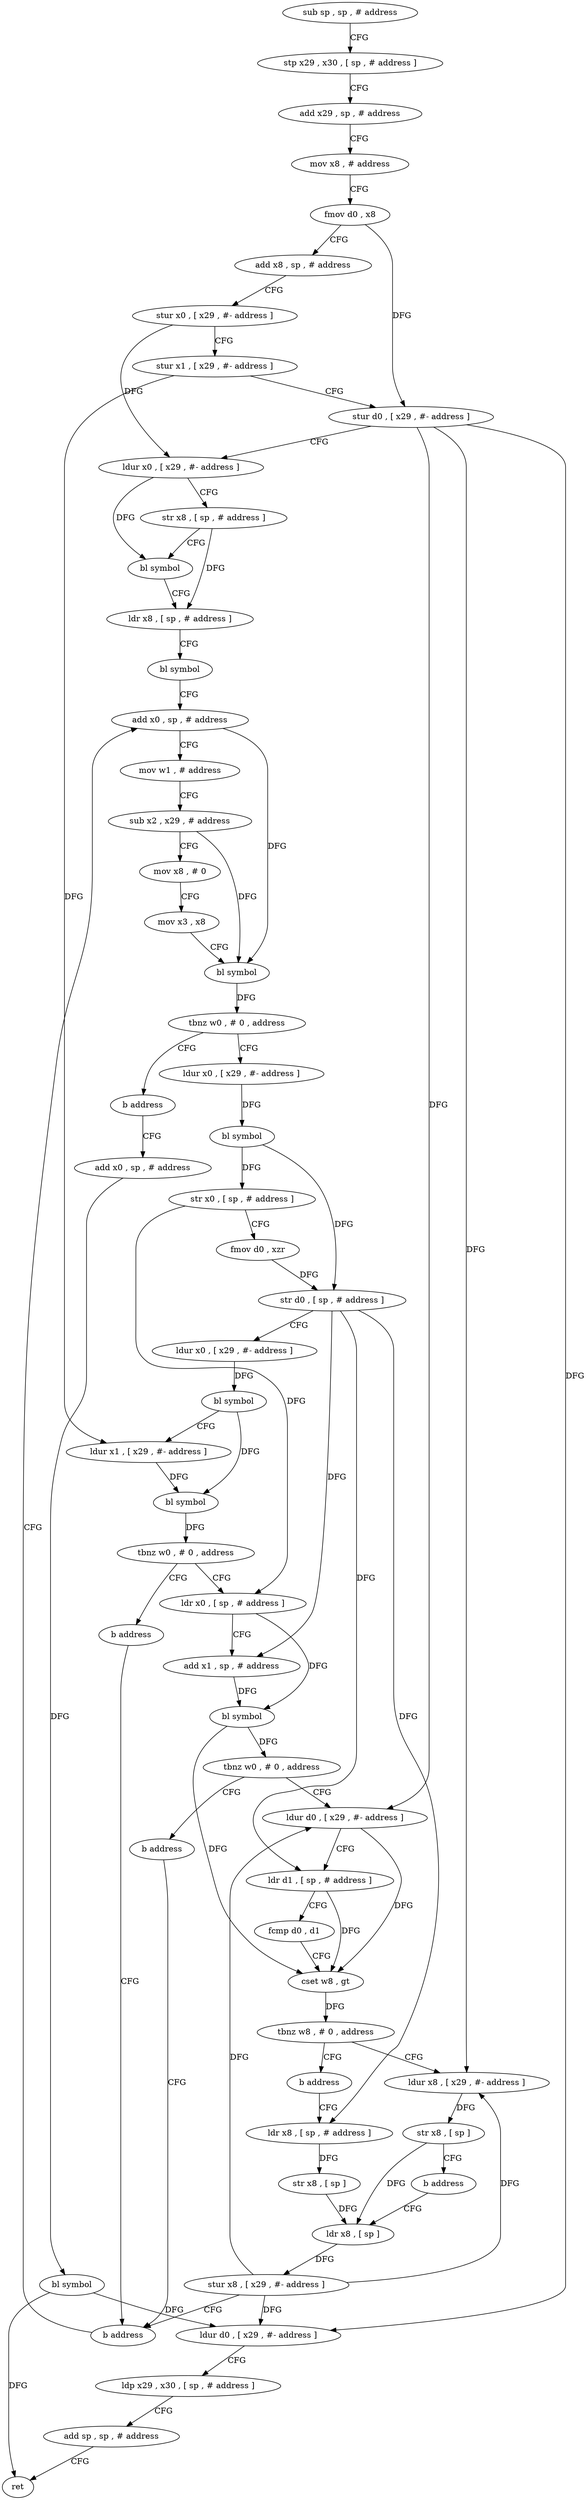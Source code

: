 digraph "func" {
"183976" [label = "sub sp , sp , # address" ]
"183980" [label = "stp x29 , x30 , [ sp , # address ]" ]
"183984" [label = "add x29 , sp , # address" ]
"183988" [label = "mov x8 , # address" ]
"183992" [label = "fmov d0 , x8" ]
"183996" [label = "add x8 , sp , # address" ]
"184000" [label = "stur x0 , [ x29 , #- address ]" ]
"184004" [label = "stur x1 , [ x29 , #- address ]" ]
"184008" [label = "stur d0 , [ x29 , #- address ]" ]
"184012" [label = "ldur x0 , [ x29 , #- address ]" ]
"184016" [label = "str x8 , [ sp , # address ]" ]
"184020" [label = "bl symbol" ]
"184024" [label = "ldr x8 , [ sp , # address ]" ]
"184028" [label = "bl symbol" ]
"184032" [label = "add x0 , sp , # address" ]
"184064" [label = "ldur x0 , [ x29 , #- address ]" ]
"184068" [label = "bl symbol" ]
"184072" [label = "str x0 , [ sp , # address ]" ]
"184076" [label = "fmov d0 , xzr" ]
"184080" [label = "str d0 , [ sp , # address ]" ]
"184084" [label = "ldur x0 , [ x29 , #- address ]" ]
"184088" [label = "bl symbol" ]
"184092" [label = "ldur x1 , [ x29 , #- address ]" ]
"184096" [label = "bl symbol" ]
"184100" [label = "tbnz w0 , # 0 , address" ]
"184108" [label = "ldr x0 , [ sp , # address ]" ]
"184104" [label = "b address" ]
"184060" [label = "b address" ]
"184184" [label = "add x0 , sp , # address" ]
"184112" [label = "add x1 , sp , # address" ]
"184116" [label = "bl symbol" ]
"184120" [label = "tbnz w0 , # 0 , address" ]
"184128" [label = "ldur d0 , [ x29 , #- address ]" ]
"184124" [label = "b address" ]
"184180" [label = "b address" ]
"184188" [label = "bl symbol" ]
"184192" [label = "ldur d0 , [ x29 , #- address ]" ]
"184196" [label = "ldp x29 , x30 , [ sp , # address ]" ]
"184200" [label = "add sp , sp , # address" ]
"184204" [label = "ret" ]
"184132" [label = "ldr d1 , [ sp , # address ]" ]
"184136" [label = "fcmp d0 , d1" ]
"184140" [label = "cset w8 , gt" ]
"184144" [label = "tbnz w8 , # 0 , address" ]
"184152" [label = "ldur x8 , [ x29 , #- address ]" ]
"184148" [label = "b address" ]
"184156" [label = "str x8 , [ sp ]" ]
"184160" [label = "b address" ]
"184172" [label = "ldr x8 , [ sp ]" ]
"184164" [label = "ldr x8 , [ sp , # address ]" ]
"184036" [label = "mov w1 , # address" ]
"184040" [label = "sub x2 , x29 , # address" ]
"184044" [label = "mov x8 , # 0" ]
"184048" [label = "mov x3 , x8" ]
"184052" [label = "bl symbol" ]
"184056" [label = "tbnz w0 , # 0 , address" ]
"184176" [label = "stur x8 , [ x29 , #- address ]" ]
"184168" [label = "str x8 , [ sp ]" ]
"183976" -> "183980" [ label = "CFG" ]
"183980" -> "183984" [ label = "CFG" ]
"183984" -> "183988" [ label = "CFG" ]
"183988" -> "183992" [ label = "CFG" ]
"183992" -> "183996" [ label = "CFG" ]
"183992" -> "184008" [ label = "DFG" ]
"183996" -> "184000" [ label = "CFG" ]
"184000" -> "184004" [ label = "CFG" ]
"184000" -> "184012" [ label = "DFG" ]
"184004" -> "184008" [ label = "CFG" ]
"184004" -> "184092" [ label = "DFG" ]
"184008" -> "184012" [ label = "CFG" ]
"184008" -> "184192" [ label = "DFG" ]
"184008" -> "184128" [ label = "DFG" ]
"184008" -> "184152" [ label = "DFG" ]
"184012" -> "184016" [ label = "CFG" ]
"184012" -> "184020" [ label = "DFG" ]
"184016" -> "184020" [ label = "CFG" ]
"184016" -> "184024" [ label = "DFG" ]
"184020" -> "184024" [ label = "CFG" ]
"184024" -> "184028" [ label = "CFG" ]
"184028" -> "184032" [ label = "CFG" ]
"184032" -> "184036" [ label = "CFG" ]
"184032" -> "184052" [ label = "DFG" ]
"184064" -> "184068" [ label = "DFG" ]
"184068" -> "184072" [ label = "DFG" ]
"184068" -> "184080" [ label = "DFG" ]
"184072" -> "184076" [ label = "CFG" ]
"184072" -> "184108" [ label = "DFG" ]
"184076" -> "184080" [ label = "DFG" ]
"184080" -> "184084" [ label = "CFG" ]
"184080" -> "184132" [ label = "DFG" ]
"184080" -> "184164" [ label = "DFG" ]
"184080" -> "184112" [ label = "DFG" ]
"184084" -> "184088" [ label = "DFG" ]
"184088" -> "184092" [ label = "CFG" ]
"184088" -> "184096" [ label = "DFG" ]
"184092" -> "184096" [ label = "DFG" ]
"184096" -> "184100" [ label = "DFG" ]
"184100" -> "184108" [ label = "CFG" ]
"184100" -> "184104" [ label = "CFG" ]
"184108" -> "184112" [ label = "CFG" ]
"184108" -> "184116" [ label = "DFG" ]
"184104" -> "184180" [ label = "CFG" ]
"184060" -> "184184" [ label = "CFG" ]
"184184" -> "184188" [ label = "DFG" ]
"184112" -> "184116" [ label = "DFG" ]
"184116" -> "184120" [ label = "DFG" ]
"184116" -> "184140" [ label = "DFG" ]
"184120" -> "184128" [ label = "CFG" ]
"184120" -> "184124" [ label = "CFG" ]
"184128" -> "184132" [ label = "CFG" ]
"184128" -> "184140" [ label = "DFG" ]
"184124" -> "184180" [ label = "CFG" ]
"184180" -> "184032" [ label = "CFG" ]
"184188" -> "184192" [ label = "DFG" ]
"184188" -> "184204" [ label = "DFG" ]
"184192" -> "184196" [ label = "CFG" ]
"184196" -> "184200" [ label = "CFG" ]
"184200" -> "184204" [ label = "CFG" ]
"184132" -> "184136" [ label = "CFG" ]
"184132" -> "184140" [ label = "DFG" ]
"184136" -> "184140" [ label = "CFG" ]
"184140" -> "184144" [ label = "DFG" ]
"184144" -> "184152" [ label = "CFG" ]
"184144" -> "184148" [ label = "CFG" ]
"184152" -> "184156" [ label = "DFG" ]
"184148" -> "184164" [ label = "CFG" ]
"184156" -> "184160" [ label = "CFG" ]
"184156" -> "184172" [ label = "DFG" ]
"184160" -> "184172" [ label = "CFG" ]
"184172" -> "184176" [ label = "DFG" ]
"184164" -> "184168" [ label = "DFG" ]
"184036" -> "184040" [ label = "CFG" ]
"184040" -> "184044" [ label = "CFG" ]
"184040" -> "184052" [ label = "DFG" ]
"184044" -> "184048" [ label = "CFG" ]
"184048" -> "184052" [ label = "CFG" ]
"184052" -> "184056" [ label = "DFG" ]
"184056" -> "184064" [ label = "CFG" ]
"184056" -> "184060" [ label = "CFG" ]
"184176" -> "184180" [ label = "CFG" ]
"184176" -> "184192" [ label = "DFG" ]
"184176" -> "184128" [ label = "DFG" ]
"184176" -> "184152" [ label = "DFG" ]
"184168" -> "184172" [ label = "DFG" ]
}
